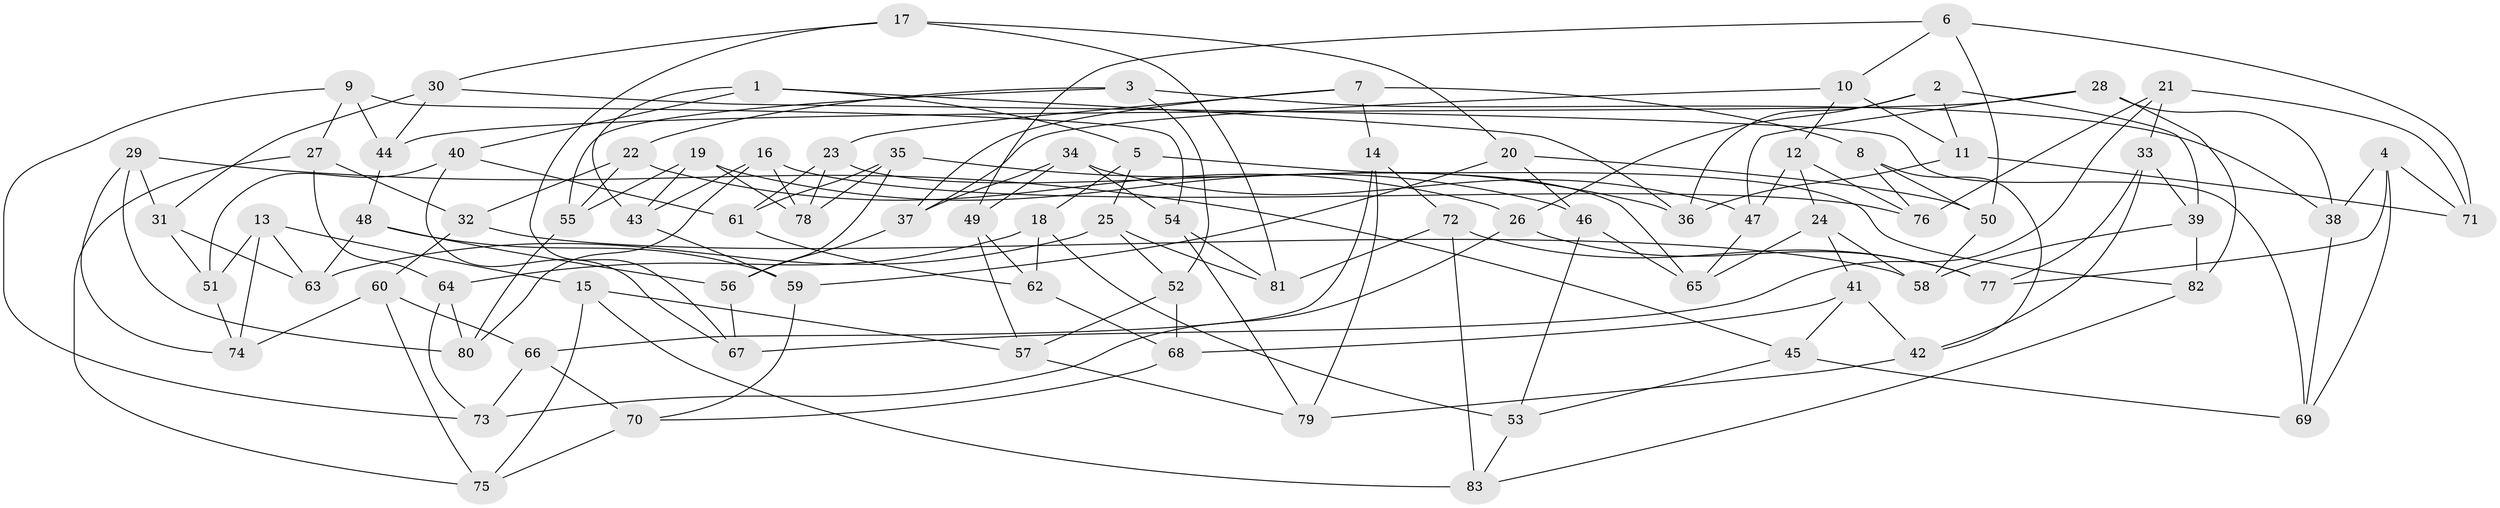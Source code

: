// coarse degree distribution, {6: 0.5576923076923077, 5: 0.038461538461538464, 4: 0.40384615384615385}
// Generated by graph-tools (version 1.1) at 2025/24/03/03/25 07:24:25]
// undirected, 83 vertices, 166 edges
graph export_dot {
graph [start="1"]
  node [color=gray90,style=filled];
  1;
  2;
  3;
  4;
  5;
  6;
  7;
  8;
  9;
  10;
  11;
  12;
  13;
  14;
  15;
  16;
  17;
  18;
  19;
  20;
  21;
  22;
  23;
  24;
  25;
  26;
  27;
  28;
  29;
  30;
  31;
  32;
  33;
  34;
  35;
  36;
  37;
  38;
  39;
  40;
  41;
  42;
  43;
  44;
  45;
  46;
  47;
  48;
  49;
  50;
  51;
  52;
  53;
  54;
  55;
  56;
  57;
  58;
  59;
  60;
  61;
  62;
  63;
  64;
  65;
  66;
  67;
  68;
  69;
  70;
  71;
  72;
  73;
  74;
  75;
  76;
  77;
  78;
  79;
  80;
  81;
  82;
  83;
  1 -- 40;
  1 -- 43;
  1 -- 36;
  1 -- 5;
  2 -- 36;
  2 -- 39;
  2 -- 26;
  2 -- 11;
  3 -- 38;
  3 -- 55;
  3 -- 22;
  3 -- 52;
  4 -- 71;
  4 -- 77;
  4 -- 38;
  4 -- 69;
  5 -- 25;
  5 -- 18;
  5 -- 82;
  6 -- 10;
  6 -- 50;
  6 -- 49;
  6 -- 71;
  7 -- 14;
  7 -- 8;
  7 -- 23;
  7 -- 37;
  8 -- 76;
  8 -- 50;
  8 -- 42;
  9 -- 27;
  9 -- 44;
  9 -- 54;
  9 -- 73;
  10 -- 12;
  10 -- 37;
  10 -- 11;
  11 -- 36;
  11 -- 71;
  12 -- 76;
  12 -- 24;
  12 -- 47;
  13 -- 63;
  13 -- 15;
  13 -- 51;
  13 -- 74;
  14 -- 72;
  14 -- 79;
  14 -- 66;
  15 -- 83;
  15 -- 75;
  15 -- 57;
  16 -- 80;
  16 -- 78;
  16 -- 76;
  16 -- 43;
  17 -- 30;
  17 -- 67;
  17 -- 81;
  17 -- 20;
  18 -- 62;
  18 -- 53;
  18 -- 64;
  19 -- 55;
  19 -- 46;
  19 -- 43;
  19 -- 78;
  20 -- 50;
  20 -- 59;
  20 -- 46;
  21 -- 76;
  21 -- 71;
  21 -- 33;
  21 -- 67;
  22 -- 26;
  22 -- 55;
  22 -- 32;
  23 -- 65;
  23 -- 78;
  23 -- 61;
  24 -- 65;
  24 -- 58;
  24 -- 41;
  25 -- 63;
  25 -- 52;
  25 -- 81;
  26 -- 73;
  26 -- 77;
  27 -- 32;
  27 -- 75;
  27 -- 64;
  28 -- 44;
  28 -- 82;
  28 -- 47;
  28 -- 38;
  29 -- 74;
  29 -- 31;
  29 -- 80;
  29 -- 45;
  30 -- 69;
  30 -- 31;
  30 -- 44;
  31 -- 51;
  31 -- 63;
  32 -- 58;
  32 -- 60;
  33 -- 77;
  33 -- 42;
  33 -- 39;
  34 -- 54;
  34 -- 37;
  34 -- 47;
  34 -- 49;
  35 -- 56;
  35 -- 61;
  35 -- 36;
  35 -- 78;
  37 -- 56;
  38 -- 69;
  39 -- 58;
  39 -- 82;
  40 -- 61;
  40 -- 51;
  40 -- 67;
  41 -- 45;
  41 -- 42;
  41 -- 68;
  42 -- 79;
  43 -- 59;
  44 -- 48;
  45 -- 69;
  45 -- 53;
  46 -- 53;
  46 -- 65;
  47 -- 65;
  48 -- 63;
  48 -- 56;
  48 -- 59;
  49 -- 57;
  49 -- 62;
  50 -- 58;
  51 -- 74;
  52 -- 68;
  52 -- 57;
  53 -- 83;
  54 -- 79;
  54 -- 81;
  55 -- 80;
  56 -- 67;
  57 -- 79;
  59 -- 70;
  60 -- 66;
  60 -- 75;
  60 -- 74;
  61 -- 62;
  62 -- 68;
  64 -- 73;
  64 -- 80;
  66 -- 73;
  66 -- 70;
  68 -- 70;
  70 -- 75;
  72 -- 77;
  72 -- 81;
  72 -- 83;
  82 -- 83;
}
